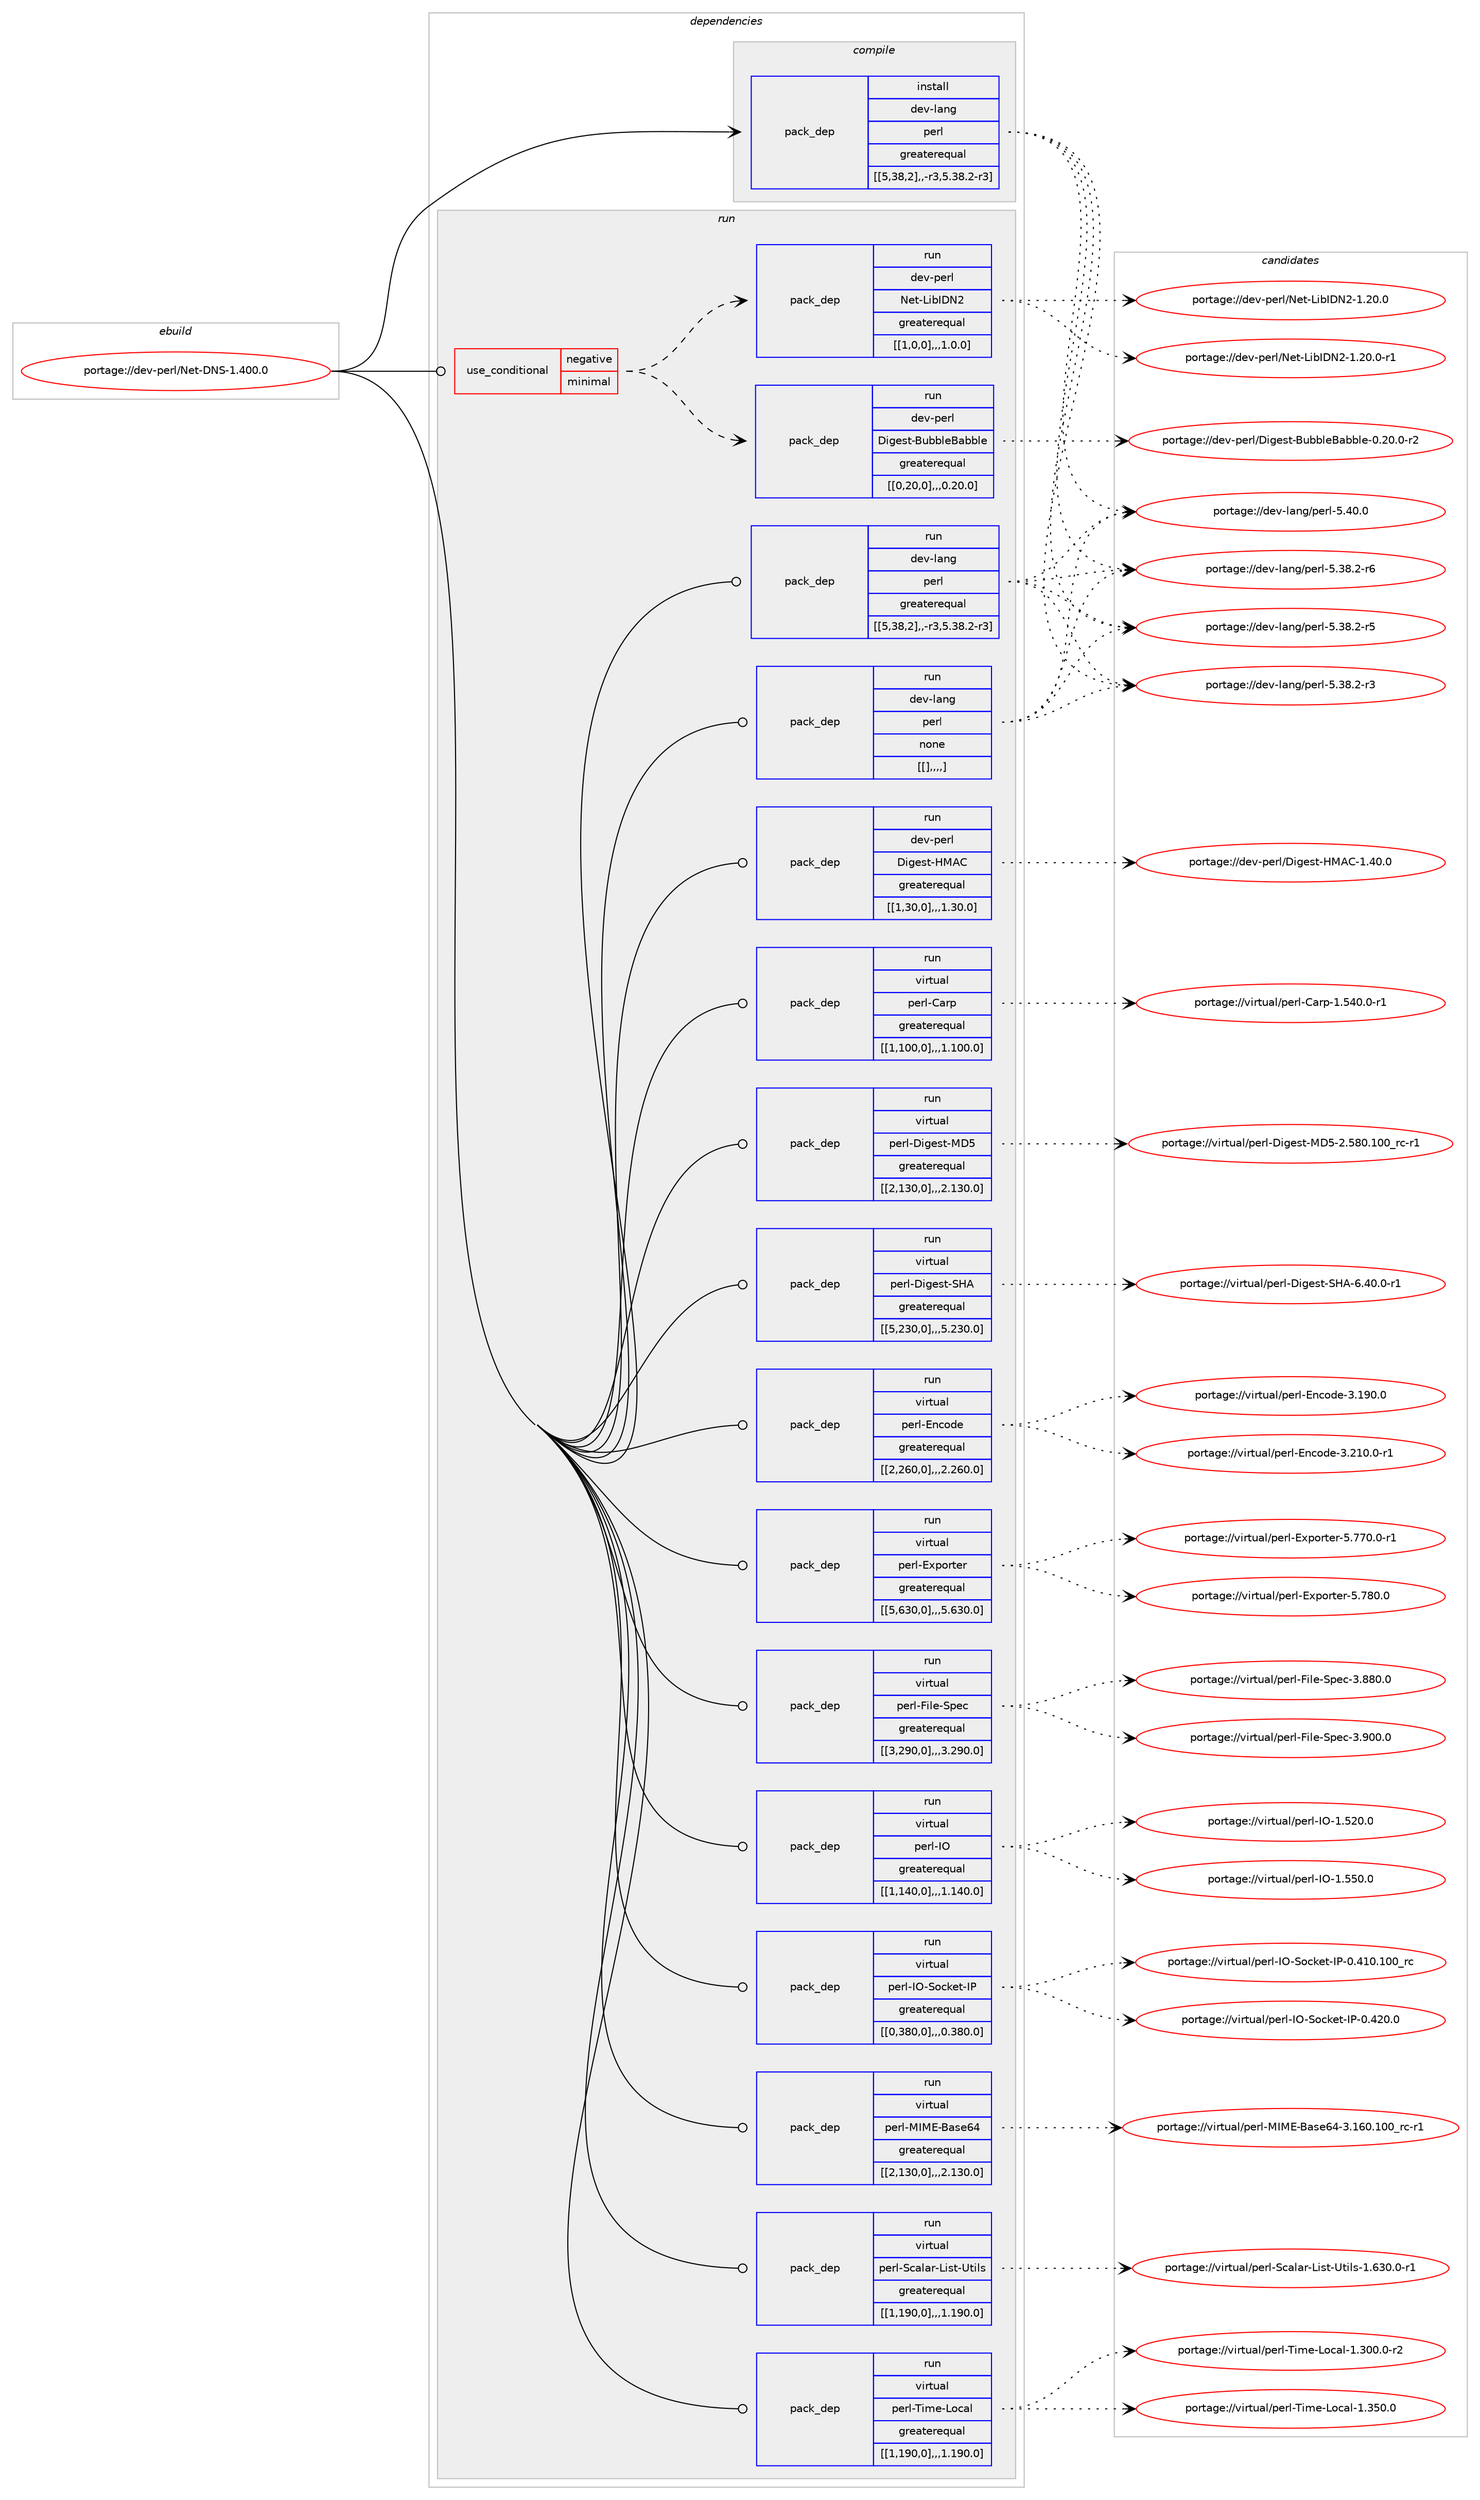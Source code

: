 digraph prolog {

# *************
# Graph options
# *************

newrank=true;
concentrate=true;
compound=true;
graph [rankdir=LR,fontname=Helvetica,fontsize=10,ranksep=1.5];#, ranksep=2.5, nodesep=0.2];
edge  [arrowhead=vee];
node  [fontname=Helvetica,fontsize=10];

# **********
# The ebuild
# **********

subgraph cluster_leftcol {
color=gray;
label=<<i>ebuild</i>>;
id [label="portage://dev-perl/Net-DNS-1.400.0", color=red, width=4, href="../dev-perl/Net-DNS-1.400.0.svg"];
}

# ****************
# The dependencies
# ****************

subgraph cluster_midcol {
color=gray;
label=<<i>dependencies</i>>;
subgraph cluster_compile {
fillcolor="#eeeeee";
style=filled;
label=<<i>compile</i>>;
subgraph pack103252 {
dependency134900 [label=<<TABLE BORDER="0" CELLBORDER="1" CELLSPACING="0" CELLPADDING="4" WIDTH="220"><TR><TD ROWSPAN="6" CELLPADDING="30">pack_dep</TD></TR><TR><TD WIDTH="110">install</TD></TR><TR><TD>dev-lang</TD></TR><TR><TD>perl</TD></TR><TR><TD>greaterequal</TD></TR><TR><TD>[[5,38,2],,-r3,5.38.2-r3]</TD></TR></TABLE>>, shape=none, color=blue];
}
id:e -> dependency134900:w [weight=20,style="solid",arrowhead="vee"];
}
subgraph cluster_compileandrun {
fillcolor="#eeeeee";
style=filled;
label=<<i>compile and run</i>>;
}
subgraph cluster_run {
fillcolor="#eeeeee";
style=filled;
label=<<i>run</i>>;
subgraph cond30465 {
dependency134901 [label=<<TABLE BORDER="0" CELLBORDER="1" CELLSPACING="0" CELLPADDING="4"><TR><TD ROWSPAN="3" CELLPADDING="10">use_conditional</TD></TR><TR><TD>negative</TD></TR><TR><TD>minimal</TD></TR></TABLE>>, shape=none, color=red];
subgraph pack103253 {
dependency134902 [label=<<TABLE BORDER="0" CELLBORDER="1" CELLSPACING="0" CELLPADDING="4" WIDTH="220"><TR><TD ROWSPAN="6" CELLPADDING="30">pack_dep</TD></TR><TR><TD WIDTH="110">run</TD></TR><TR><TD>dev-perl</TD></TR><TR><TD>Digest-BubbleBabble</TD></TR><TR><TD>greaterequal</TD></TR><TR><TD>[[0,20,0],,,0.20.0]</TD></TR></TABLE>>, shape=none, color=blue];
}
dependency134901:e -> dependency134902:w [weight=20,style="dashed",arrowhead="vee"];
subgraph pack103254 {
dependency134903 [label=<<TABLE BORDER="0" CELLBORDER="1" CELLSPACING="0" CELLPADDING="4" WIDTH="220"><TR><TD ROWSPAN="6" CELLPADDING="30">pack_dep</TD></TR><TR><TD WIDTH="110">run</TD></TR><TR><TD>dev-perl</TD></TR><TR><TD>Net-LibIDN2</TD></TR><TR><TD>greaterequal</TD></TR><TR><TD>[[1,0,0],,,1.0.0]</TD></TR></TABLE>>, shape=none, color=blue];
}
dependency134901:e -> dependency134903:w [weight=20,style="dashed",arrowhead="vee"];
}
id:e -> dependency134901:w [weight=20,style="solid",arrowhead="odot"];
subgraph pack103255 {
dependency134904 [label=<<TABLE BORDER="0" CELLBORDER="1" CELLSPACING="0" CELLPADDING="4" WIDTH="220"><TR><TD ROWSPAN="6" CELLPADDING="30">pack_dep</TD></TR><TR><TD WIDTH="110">run</TD></TR><TR><TD>dev-lang</TD></TR><TR><TD>perl</TD></TR><TR><TD>greaterequal</TD></TR><TR><TD>[[5,38,2],,-r3,5.38.2-r3]</TD></TR></TABLE>>, shape=none, color=blue];
}
id:e -> dependency134904:w [weight=20,style="solid",arrowhead="odot"];
subgraph pack103256 {
dependency134905 [label=<<TABLE BORDER="0" CELLBORDER="1" CELLSPACING="0" CELLPADDING="4" WIDTH="220"><TR><TD ROWSPAN="6" CELLPADDING="30">pack_dep</TD></TR><TR><TD WIDTH="110">run</TD></TR><TR><TD>dev-lang</TD></TR><TR><TD>perl</TD></TR><TR><TD>none</TD></TR><TR><TD>[[],,,,]</TD></TR></TABLE>>, shape=none, color=blue];
}
id:e -> dependency134905:w [weight=20,style="solid",arrowhead="odot"];
subgraph pack103257 {
dependency134906 [label=<<TABLE BORDER="0" CELLBORDER="1" CELLSPACING="0" CELLPADDING="4" WIDTH="220"><TR><TD ROWSPAN="6" CELLPADDING="30">pack_dep</TD></TR><TR><TD WIDTH="110">run</TD></TR><TR><TD>dev-perl</TD></TR><TR><TD>Digest-HMAC</TD></TR><TR><TD>greaterequal</TD></TR><TR><TD>[[1,30,0],,,1.30.0]</TD></TR></TABLE>>, shape=none, color=blue];
}
id:e -> dependency134906:w [weight=20,style="solid",arrowhead="odot"];
subgraph pack103258 {
dependency134907 [label=<<TABLE BORDER="0" CELLBORDER="1" CELLSPACING="0" CELLPADDING="4" WIDTH="220"><TR><TD ROWSPAN="6" CELLPADDING="30">pack_dep</TD></TR><TR><TD WIDTH="110">run</TD></TR><TR><TD>virtual</TD></TR><TR><TD>perl-Carp</TD></TR><TR><TD>greaterequal</TD></TR><TR><TD>[[1,100,0],,,1.100.0]</TD></TR></TABLE>>, shape=none, color=blue];
}
id:e -> dependency134907:w [weight=20,style="solid",arrowhead="odot"];
subgraph pack103259 {
dependency134908 [label=<<TABLE BORDER="0" CELLBORDER="1" CELLSPACING="0" CELLPADDING="4" WIDTH="220"><TR><TD ROWSPAN="6" CELLPADDING="30">pack_dep</TD></TR><TR><TD WIDTH="110">run</TD></TR><TR><TD>virtual</TD></TR><TR><TD>perl-Digest-MD5</TD></TR><TR><TD>greaterequal</TD></TR><TR><TD>[[2,130,0],,,2.130.0]</TD></TR></TABLE>>, shape=none, color=blue];
}
id:e -> dependency134908:w [weight=20,style="solid",arrowhead="odot"];
subgraph pack103260 {
dependency134909 [label=<<TABLE BORDER="0" CELLBORDER="1" CELLSPACING="0" CELLPADDING="4" WIDTH="220"><TR><TD ROWSPAN="6" CELLPADDING="30">pack_dep</TD></TR><TR><TD WIDTH="110">run</TD></TR><TR><TD>virtual</TD></TR><TR><TD>perl-Digest-SHA</TD></TR><TR><TD>greaterequal</TD></TR><TR><TD>[[5,230,0],,,5.230.0]</TD></TR></TABLE>>, shape=none, color=blue];
}
id:e -> dependency134909:w [weight=20,style="solid",arrowhead="odot"];
subgraph pack103261 {
dependency134910 [label=<<TABLE BORDER="0" CELLBORDER="1" CELLSPACING="0" CELLPADDING="4" WIDTH="220"><TR><TD ROWSPAN="6" CELLPADDING="30">pack_dep</TD></TR><TR><TD WIDTH="110">run</TD></TR><TR><TD>virtual</TD></TR><TR><TD>perl-Encode</TD></TR><TR><TD>greaterequal</TD></TR><TR><TD>[[2,260,0],,,2.260.0]</TD></TR></TABLE>>, shape=none, color=blue];
}
id:e -> dependency134910:w [weight=20,style="solid",arrowhead="odot"];
subgraph pack103262 {
dependency134911 [label=<<TABLE BORDER="0" CELLBORDER="1" CELLSPACING="0" CELLPADDING="4" WIDTH="220"><TR><TD ROWSPAN="6" CELLPADDING="30">pack_dep</TD></TR><TR><TD WIDTH="110">run</TD></TR><TR><TD>virtual</TD></TR><TR><TD>perl-Exporter</TD></TR><TR><TD>greaterequal</TD></TR><TR><TD>[[5,630,0],,,5.630.0]</TD></TR></TABLE>>, shape=none, color=blue];
}
id:e -> dependency134911:w [weight=20,style="solid",arrowhead="odot"];
subgraph pack103263 {
dependency134912 [label=<<TABLE BORDER="0" CELLBORDER="1" CELLSPACING="0" CELLPADDING="4" WIDTH="220"><TR><TD ROWSPAN="6" CELLPADDING="30">pack_dep</TD></TR><TR><TD WIDTH="110">run</TD></TR><TR><TD>virtual</TD></TR><TR><TD>perl-File-Spec</TD></TR><TR><TD>greaterequal</TD></TR><TR><TD>[[3,290,0],,,3.290.0]</TD></TR></TABLE>>, shape=none, color=blue];
}
id:e -> dependency134912:w [weight=20,style="solid",arrowhead="odot"];
subgraph pack103264 {
dependency134913 [label=<<TABLE BORDER="0" CELLBORDER="1" CELLSPACING="0" CELLPADDING="4" WIDTH="220"><TR><TD ROWSPAN="6" CELLPADDING="30">pack_dep</TD></TR><TR><TD WIDTH="110">run</TD></TR><TR><TD>virtual</TD></TR><TR><TD>perl-IO</TD></TR><TR><TD>greaterequal</TD></TR><TR><TD>[[1,140,0],,,1.140.0]</TD></TR></TABLE>>, shape=none, color=blue];
}
id:e -> dependency134913:w [weight=20,style="solid",arrowhead="odot"];
subgraph pack103265 {
dependency134914 [label=<<TABLE BORDER="0" CELLBORDER="1" CELLSPACING="0" CELLPADDING="4" WIDTH="220"><TR><TD ROWSPAN="6" CELLPADDING="30">pack_dep</TD></TR><TR><TD WIDTH="110">run</TD></TR><TR><TD>virtual</TD></TR><TR><TD>perl-IO-Socket-IP</TD></TR><TR><TD>greaterequal</TD></TR><TR><TD>[[0,380,0],,,0.380.0]</TD></TR></TABLE>>, shape=none, color=blue];
}
id:e -> dependency134914:w [weight=20,style="solid",arrowhead="odot"];
subgraph pack103266 {
dependency134915 [label=<<TABLE BORDER="0" CELLBORDER="1" CELLSPACING="0" CELLPADDING="4" WIDTH="220"><TR><TD ROWSPAN="6" CELLPADDING="30">pack_dep</TD></TR><TR><TD WIDTH="110">run</TD></TR><TR><TD>virtual</TD></TR><TR><TD>perl-MIME-Base64</TD></TR><TR><TD>greaterequal</TD></TR><TR><TD>[[2,130,0],,,2.130.0]</TD></TR></TABLE>>, shape=none, color=blue];
}
id:e -> dependency134915:w [weight=20,style="solid",arrowhead="odot"];
subgraph pack103267 {
dependency134916 [label=<<TABLE BORDER="0" CELLBORDER="1" CELLSPACING="0" CELLPADDING="4" WIDTH="220"><TR><TD ROWSPAN="6" CELLPADDING="30">pack_dep</TD></TR><TR><TD WIDTH="110">run</TD></TR><TR><TD>virtual</TD></TR><TR><TD>perl-Scalar-List-Utils</TD></TR><TR><TD>greaterequal</TD></TR><TR><TD>[[1,190,0],,,1.190.0]</TD></TR></TABLE>>, shape=none, color=blue];
}
id:e -> dependency134916:w [weight=20,style="solid",arrowhead="odot"];
subgraph pack103268 {
dependency134917 [label=<<TABLE BORDER="0" CELLBORDER="1" CELLSPACING="0" CELLPADDING="4" WIDTH="220"><TR><TD ROWSPAN="6" CELLPADDING="30">pack_dep</TD></TR><TR><TD WIDTH="110">run</TD></TR><TR><TD>virtual</TD></TR><TR><TD>perl-Time-Local</TD></TR><TR><TD>greaterequal</TD></TR><TR><TD>[[1,190,0],,,1.190.0]</TD></TR></TABLE>>, shape=none, color=blue];
}
id:e -> dependency134917:w [weight=20,style="solid",arrowhead="odot"];
}
}

# **************
# The candidates
# **************

subgraph cluster_choices {
rank=same;
color=gray;
label=<<i>candidates</i>>;

subgraph choice103252 {
color=black;
nodesep=1;
choice10010111845108971101034711210111410845534652484648 [label="portage://dev-lang/perl-5.40.0", color=red, width=4,href="../dev-lang/perl-5.40.0.svg"];
choice100101118451089711010347112101114108455346515646504511454 [label="portage://dev-lang/perl-5.38.2-r6", color=red, width=4,href="../dev-lang/perl-5.38.2-r6.svg"];
choice100101118451089711010347112101114108455346515646504511453 [label="portage://dev-lang/perl-5.38.2-r5", color=red, width=4,href="../dev-lang/perl-5.38.2-r5.svg"];
choice100101118451089711010347112101114108455346515646504511451 [label="portage://dev-lang/perl-5.38.2-r3", color=red, width=4,href="../dev-lang/perl-5.38.2-r3.svg"];
dependency134900:e -> choice10010111845108971101034711210111410845534652484648:w [style=dotted,weight="100"];
dependency134900:e -> choice100101118451089711010347112101114108455346515646504511454:w [style=dotted,weight="100"];
dependency134900:e -> choice100101118451089711010347112101114108455346515646504511453:w [style=dotted,weight="100"];
dependency134900:e -> choice100101118451089711010347112101114108455346515646504511451:w [style=dotted,weight="100"];
}
subgraph choice103253 {
color=black;
nodesep=1;
choice1001011184511210111410847681051031011151164566117989810810166979898108101454846504846484511450 [label="portage://dev-perl/Digest-BubbleBabble-0.20.0-r2", color=red, width=4,href="../dev-perl/Digest-BubbleBabble-0.20.0-r2.svg"];
dependency134902:e -> choice1001011184511210111410847681051031011151164566117989810810166979898108101454846504846484511450:w [style=dotted,weight="100"];
}
subgraph choice103254 {
color=black;
nodesep=1;
choice10010111845112101114108477810111645761059873687850454946504846484511449 [label="portage://dev-perl/Net-LibIDN2-1.20.0-r1", color=red, width=4,href="../dev-perl/Net-LibIDN2-1.20.0-r1.svg"];
choice1001011184511210111410847781011164576105987368785045494650484648 [label="portage://dev-perl/Net-LibIDN2-1.20.0", color=red, width=4,href="../dev-perl/Net-LibIDN2-1.20.0.svg"];
dependency134903:e -> choice10010111845112101114108477810111645761059873687850454946504846484511449:w [style=dotted,weight="100"];
dependency134903:e -> choice1001011184511210111410847781011164576105987368785045494650484648:w [style=dotted,weight="100"];
}
subgraph choice103255 {
color=black;
nodesep=1;
choice10010111845108971101034711210111410845534652484648 [label="portage://dev-lang/perl-5.40.0", color=red, width=4,href="../dev-lang/perl-5.40.0.svg"];
choice100101118451089711010347112101114108455346515646504511454 [label="portage://dev-lang/perl-5.38.2-r6", color=red, width=4,href="../dev-lang/perl-5.38.2-r6.svg"];
choice100101118451089711010347112101114108455346515646504511453 [label="portage://dev-lang/perl-5.38.2-r5", color=red, width=4,href="../dev-lang/perl-5.38.2-r5.svg"];
choice100101118451089711010347112101114108455346515646504511451 [label="portage://dev-lang/perl-5.38.2-r3", color=red, width=4,href="../dev-lang/perl-5.38.2-r3.svg"];
dependency134904:e -> choice10010111845108971101034711210111410845534652484648:w [style=dotted,weight="100"];
dependency134904:e -> choice100101118451089711010347112101114108455346515646504511454:w [style=dotted,weight="100"];
dependency134904:e -> choice100101118451089711010347112101114108455346515646504511453:w [style=dotted,weight="100"];
dependency134904:e -> choice100101118451089711010347112101114108455346515646504511451:w [style=dotted,weight="100"];
}
subgraph choice103256 {
color=black;
nodesep=1;
choice10010111845108971101034711210111410845534652484648 [label="portage://dev-lang/perl-5.40.0", color=red, width=4,href="../dev-lang/perl-5.40.0.svg"];
choice100101118451089711010347112101114108455346515646504511454 [label="portage://dev-lang/perl-5.38.2-r6", color=red, width=4,href="../dev-lang/perl-5.38.2-r6.svg"];
choice100101118451089711010347112101114108455346515646504511453 [label="portage://dev-lang/perl-5.38.2-r5", color=red, width=4,href="../dev-lang/perl-5.38.2-r5.svg"];
choice100101118451089711010347112101114108455346515646504511451 [label="portage://dev-lang/perl-5.38.2-r3", color=red, width=4,href="../dev-lang/perl-5.38.2-r3.svg"];
dependency134905:e -> choice10010111845108971101034711210111410845534652484648:w [style=dotted,weight="100"];
dependency134905:e -> choice100101118451089711010347112101114108455346515646504511454:w [style=dotted,weight="100"];
dependency134905:e -> choice100101118451089711010347112101114108455346515646504511453:w [style=dotted,weight="100"];
dependency134905:e -> choice100101118451089711010347112101114108455346515646504511451:w [style=dotted,weight="100"];
}
subgraph choice103257 {
color=black;
nodesep=1;
choice100101118451121011141084768105103101115116457277656745494652484648 [label="portage://dev-perl/Digest-HMAC-1.40.0", color=red, width=4,href="../dev-perl/Digest-HMAC-1.40.0.svg"];
dependency134906:e -> choice100101118451121011141084768105103101115116457277656745494652484648:w [style=dotted,weight="100"];
}
subgraph choice103258 {
color=black;
nodesep=1;
choice118105114116117971084711210111410845679711411245494653524846484511449 [label="portage://virtual/perl-Carp-1.540.0-r1", color=red, width=4,href="../virtual/perl-Carp-1.540.0-r1.svg"];
dependency134907:e -> choice118105114116117971084711210111410845679711411245494653524846484511449:w [style=dotted,weight="100"];
}
subgraph choice103259 {
color=black;
nodesep=1;
choice11810511411611797108471121011141084568105103101115116457768534550465356484649484895114994511449 [label="portage://virtual/perl-Digest-MD5-2.580.100_rc-r1", color=red, width=4,href="../virtual/perl-Digest-MD5-2.580.100_rc-r1.svg"];
dependency134908:e -> choice11810511411611797108471121011141084568105103101115116457768534550465356484649484895114994511449:w [style=dotted,weight="100"];
}
subgraph choice103260 {
color=black;
nodesep=1;
choice1181051141161179710847112101114108456810510310111511645837265455446524846484511449 [label="portage://virtual/perl-Digest-SHA-6.40.0-r1", color=red, width=4,href="../virtual/perl-Digest-SHA-6.40.0-r1.svg"];
dependency134909:e -> choice1181051141161179710847112101114108456810510310111511645837265455446524846484511449:w [style=dotted,weight="100"];
}
subgraph choice103261 {
color=black;
nodesep=1;
choice118105114116117971084711210111410845691109911110010145514650494846484511449 [label="portage://virtual/perl-Encode-3.210.0-r1", color=red, width=4,href="../virtual/perl-Encode-3.210.0-r1.svg"];
choice11810511411611797108471121011141084569110991111001014551464957484648 [label="portage://virtual/perl-Encode-3.190.0", color=red, width=4,href="../virtual/perl-Encode-3.190.0.svg"];
dependency134910:e -> choice118105114116117971084711210111410845691109911110010145514650494846484511449:w [style=dotted,weight="100"];
dependency134910:e -> choice11810511411611797108471121011141084569110991111001014551464957484648:w [style=dotted,weight="100"];
}
subgraph choice103262 {
color=black;
nodesep=1;
choice118105114116117971084711210111410845691201121111141161011144553465556484648 [label="portage://virtual/perl-Exporter-5.780.0", color=red, width=4,href="../virtual/perl-Exporter-5.780.0.svg"];
choice1181051141161179710847112101114108456912011211111411610111445534655554846484511449 [label="portage://virtual/perl-Exporter-5.770.0-r1", color=red, width=4,href="../virtual/perl-Exporter-5.770.0-r1.svg"];
dependency134911:e -> choice118105114116117971084711210111410845691201121111141161011144553465556484648:w [style=dotted,weight="100"];
dependency134911:e -> choice1181051141161179710847112101114108456912011211111411610111445534655554846484511449:w [style=dotted,weight="100"];
}
subgraph choice103263 {
color=black;
nodesep=1;
choice118105114116117971084711210111410845701051081014583112101994551465748484648 [label="portage://virtual/perl-File-Spec-3.900.0", color=red, width=4,href="../virtual/perl-File-Spec-3.900.0.svg"];
choice118105114116117971084711210111410845701051081014583112101994551465656484648 [label="portage://virtual/perl-File-Spec-3.880.0", color=red, width=4,href="../virtual/perl-File-Spec-3.880.0.svg"];
dependency134912:e -> choice118105114116117971084711210111410845701051081014583112101994551465748484648:w [style=dotted,weight="100"];
dependency134912:e -> choice118105114116117971084711210111410845701051081014583112101994551465656484648:w [style=dotted,weight="100"];
}
subgraph choice103264 {
color=black;
nodesep=1;
choice11810511411611797108471121011141084573794549465353484648 [label="portage://virtual/perl-IO-1.550.0", color=red, width=4,href="../virtual/perl-IO-1.550.0.svg"];
choice11810511411611797108471121011141084573794549465350484648 [label="portage://virtual/perl-IO-1.520.0", color=red, width=4,href="../virtual/perl-IO-1.520.0.svg"];
dependency134913:e -> choice11810511411611797108471121011141084573794549465353484648:w [style=dotted,weight="100"];
dependency134913:e -> choice11810511411611797108471121011141084573794549465350484648:w [style=dotted,weight="100"];
}
subgraph choice103265 {
color=black;
nodesep=1;
choice11810511411611797108471121011141084573794583111991071011164573804548465250484648 [label="portage://virtual/perl-IO-Socket-IP-0.420.0", color=red, width=4,href="../virtual/perl-IO-Socket-IP-0.420.0.svg"];
choice1181051141161179710847112101114108457379458311199107101116457380454846524948464948489511499 [label="portage://virtual/perl-IO-Socket-IP-0.410.100_rc", color=red, width=4,href="../virtual/perl-IO-Socket-IP-0.410.100_rc.svg"];
dependency134914:e -> choice11810511411611797108471121011141084573794583111991071011164573804548465250484648:w [style=dotted,weight="100"];
dependency134914:e -> choice1181051141161179710847112101114108457379458311199107101116457380454846524948464948489511499:w [style=dotted,weight="100"];
}
subgraph choice103266 {
color=black;
nodesep=1;
choice1181051141161179710847112101114108457773776945669711510154524551464954484649484895114994511449 [label="portage://virtual/perl-MIME-Base64-3.160.100_rc-r1", color=red, width=4,href="../virtual/perl-MIME-Base64-3.160.100_rc-r1.svg"];
dependency134915:e -> choice1181051141161179710847112101114108457773776945669711510154524551464954484649484895114994511449:w [style=dotted,weight="100"];
}
subgraph choice103267 {
color=black;
nodesep=1;
choice118105114116117971084711210111410845839997108971144576105115116458511610510811545494654514846484511449 [label="portage://virtual/perl-Scalar-List-Utils-1.630.0-r1", color=red, width=4,href="../virtual/perl-Scalar-List-Utils-1.630.0-r1.svg"];
dependency134916:e -> choice118105114116117971084711210111410845839997108971144576105115116458511610510811545494654514846484511449:w [style=dotted,weight="100"];
}
subgraph choice103268 {
color=black;
nodesep=1;
choice11810511411611797108471121011141084584105109101457611199971084549465153484648 [label="portage://virtual/perl-Time-Local-1.350.0", color=red, width=4,href="../virtual/perl-Time-Local-1.350.0.svg"];
choice118105114116117971084711210111410845841051091014576111999710845494651484846484511450 [label="portage://virtual/perl-Time-Local-1.300.0-r2", color=red, width=4,href="../virtual/perl-Time-Local-1.300.0-r2.svg"];
dependency134917:e -> choice11810511411611797108471121011141084584105109101457611199971084549465153484648:w [style=dotted,weight="100"];
dependency134917:e -> choice118105114116117971084711210111410845841051091014576111999710845494651484846484511450:w [style=dotted,weight="100"];
}
}

}

